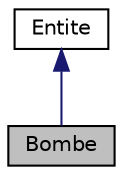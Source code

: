 digraph "Bombe"
{
 // LATEX_PDF_SIZE
  edge [fontname="Helvetica",fontsize="10",labelfontname="Helvetica",labelfontsize="10"];
  node [fontname="Helvetica",fontsize="10",shape=record];
  Node1 [label="Bombe",height=0.2,width=0.4,color="black", fillcolor="grey75", style="filled", fontcolor="black",tooltip="Classe représentant une bombe."];
  Node2 -> Node1 [dir="back",color="midnightblue",fontsize="10",style="solid",fontname="Helvetica"];
  Node2 [label="Entite",height=0.2,width=0.4,color="black", fillcolor="white", style="filled",URL="$class_entite.html",tooltip="Classe de base pour les entités du jeu."];
}
